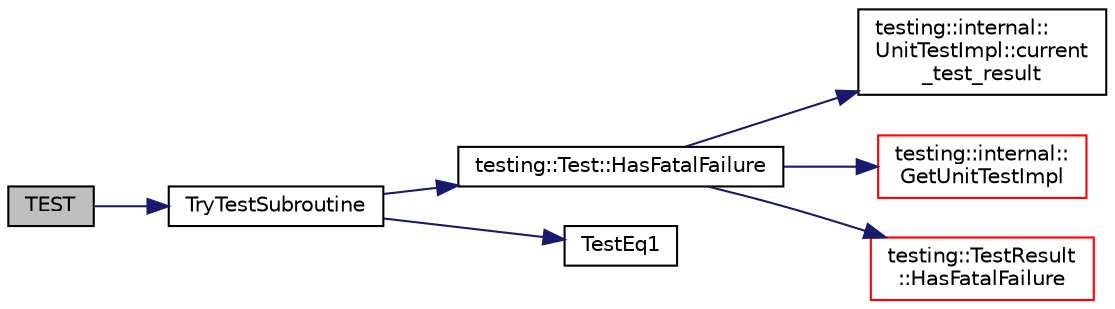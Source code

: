 digraph "TEST"
{
 // INTERACTIVE_SVG=YES
 // LATEX_PDF_SIZE
  bgcolor="transparent";
  edge [fontname="Helvetica",fontsize="10",labelfontname="Helvetica",labelfontsize="10"];
  node [fontname="Helvetica",fontsize="10",shape=record];
  rankdir="LR";
  Node1 [label="TEST",height=0.2,width=0.4,color="black", fillcolor="grey75", style="filled", fontcolor="black",tooltip=" "];
  Node1 -> Node2 [color="midnightblue",fontsize="10",style="solid",fontname="Helvetica"];
  Node2 [label="TryTestSubroutine",height=0.2,width=0.4,color="black",URL="$de/db0/gtest__output__test___8cc.html#a14e796981ca8d3c71dbd2b839c1ce784",tooltip=" "];
  Node2 -> Node3 [color="midnightblue",fontsize="10",style="solid",fontname="Helvetica"];
  Node3 [label="testing::Test::HasFatalFailure",height=0.2,width=0.4,color="black",URL="$df/d69/classtesting_1_1_test.html#a4f237fa994f623a704494cd821fb761f",tooltip=" "];
  Node3 -> Node4 [color="midnightblue",fontsize="10",style="solid",fontname="Helvetica"];
  Node4 [label="testing::internal::\lUnitTestImpl::current\l_test_result",height=0.2,width=0.4,color="black",URL="$d7/dda/classtesting_1_1internal_1_1_unit_test_impl.html#a385bee93ae6043262a860574aa59ba1a",tooltip=" "];
  Node3 -> Node5 [color="midnightblue",fontsize="10",style="solid",fontname="Helvetica"];
  Node5 [label="testing::internal::\lGetUnitTestImpl",height=0.2,width=0.4,color="red",URL="$d0/da7/namespacetesting_1_1internal.html#a3ae874a4030c4aa27d77d67bf08d9e1d",tooltip=" "];
  Node3 -> Node9 [color="midnightblue",fontsize="10",style="solid",fontname="Helvetica"];
  Node9 [label="testing::TestResult\l::HasFatalFailure",height=0.2,width=0.4,color="red",URL="$d1/d69/classtesting_1_1_test_result.html#a4831d649ecdd7cbd910d236b73122524",tooltip=" "];
  Node2 -> Node13 [color="midnightblue",fontsize="10",style="solid",fontname="Helvetica"];
  Node13 [label="TestEq1",height=0.2,width=0.4,color="black",URL="$de/db0/gtest__output__test___8cc.html#a8f28d985b030c6dd2714d1e884c62c41",tooltip=" "];
}
